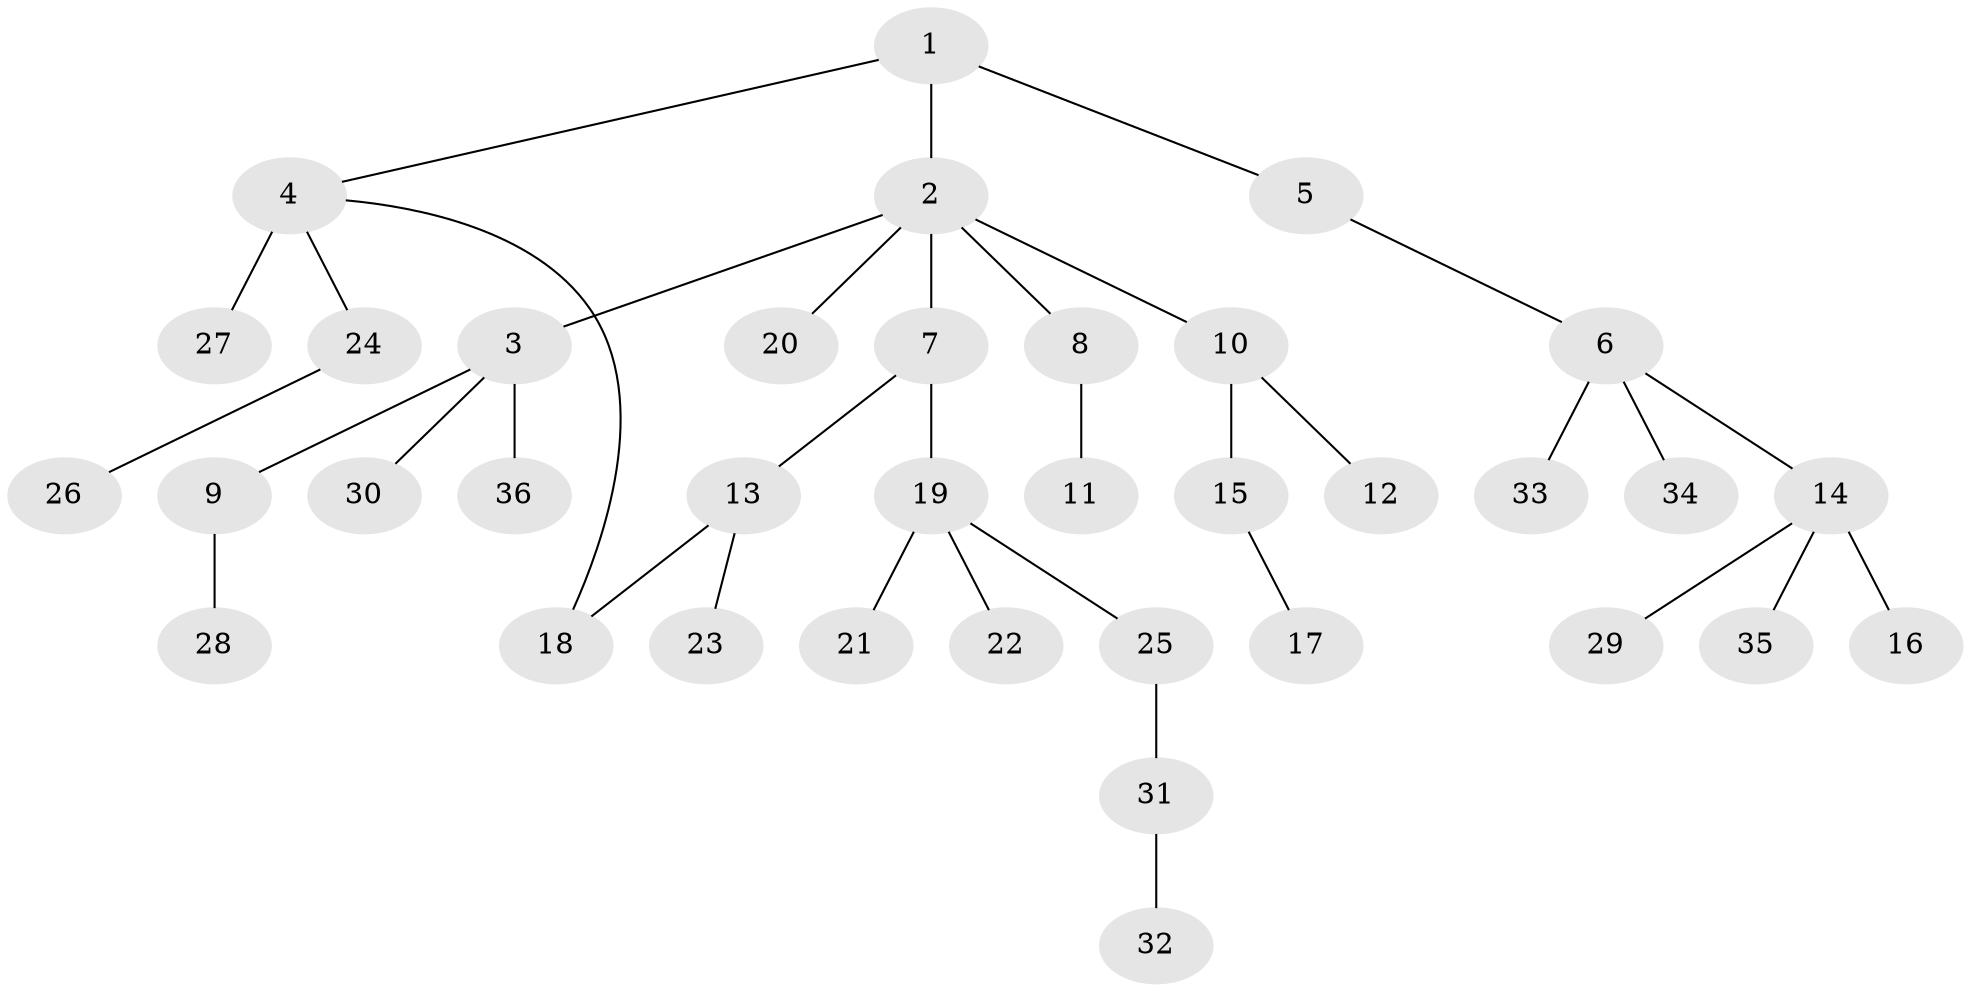 // original degree distribution, {5: 0.0603448275862069, 3: 0.10344827586206896, 6: 0.017241379310344827, 4: 0.06896551724137931, 2: 0.25862068965517243, 1: 0.49137931034482757}
// Generated by graph-tools (version 1.1) at 2025/48/03/04/25 22:48:37]
// undirected, 36 vertices, 36 edges
graph export_dot {
  node [color=gray90,style=filled];
  1;
  2;
  3;
  4;
  5;
  6;
  7;
  8;
  9;
  10;
  11;
  12;
  13;
  14;
  15;
  16;
  17;
  18;
  19;
  20;
  21;
  22;
  23;
  24;
  25;
  26;
  27;
  28;
  29;
  30;
  31;
  32;
  33;
  34;
  35;
  36;
  1 -- 2 [weight=1.0];
  1 -- 4 [weight=1.0];
  1 -- 5 [weight=1.0];
  2 -- 3 [weight=1.0];
  2 -- 7 [weight=1.0];
  2 -- 8 [weight=1.0];
  2 -- 10 [weight=1.0];
  2 -- 20 [weight=1.0];
  3 -- 9 [weight=1.0];
  3 -- 30 [weight=1.0];
  3 -- 36 [weight=1.0];
  4 -- 18 [weight=1.0];
  4 -- 24 [weight=1.0];
  4 -- 27 [weight=3.0];
  5 -- 6 [weight=1.0];
  6 -- 14 [weight=1.0];
  6 -- 33 [weight=1.0];
  6 -- 34 [weight=1.0];
  7 -- 13 [weight=1.0];
  7 -- 19 [weight=1.0];
  8 -- 11 [weight=1.0];
  9 -- 28 [weight=2.0];
  10 -- 12 [weight=1.0];
  10 -- 15 [weight=1.0];
  13 -- 18 [weight=1.0];
  13 -- 23 [weight=1.0];
  14 -- 16 [weight=2.0];
  14 -- 29 [weight=1.0];
  14 -- 35 [weight=1.0];
  15 -- 17 [weight=1.0];
  19 -- 21 [weight=1.0];
  19 -- 22 [weight=2.0];
  19 -- 25 [weight=1.0];
  24 -- 26 [weight=1.0];
  25 -- 31 [weight=1.0];
  31 -- 32 [weight=1.0];
}
